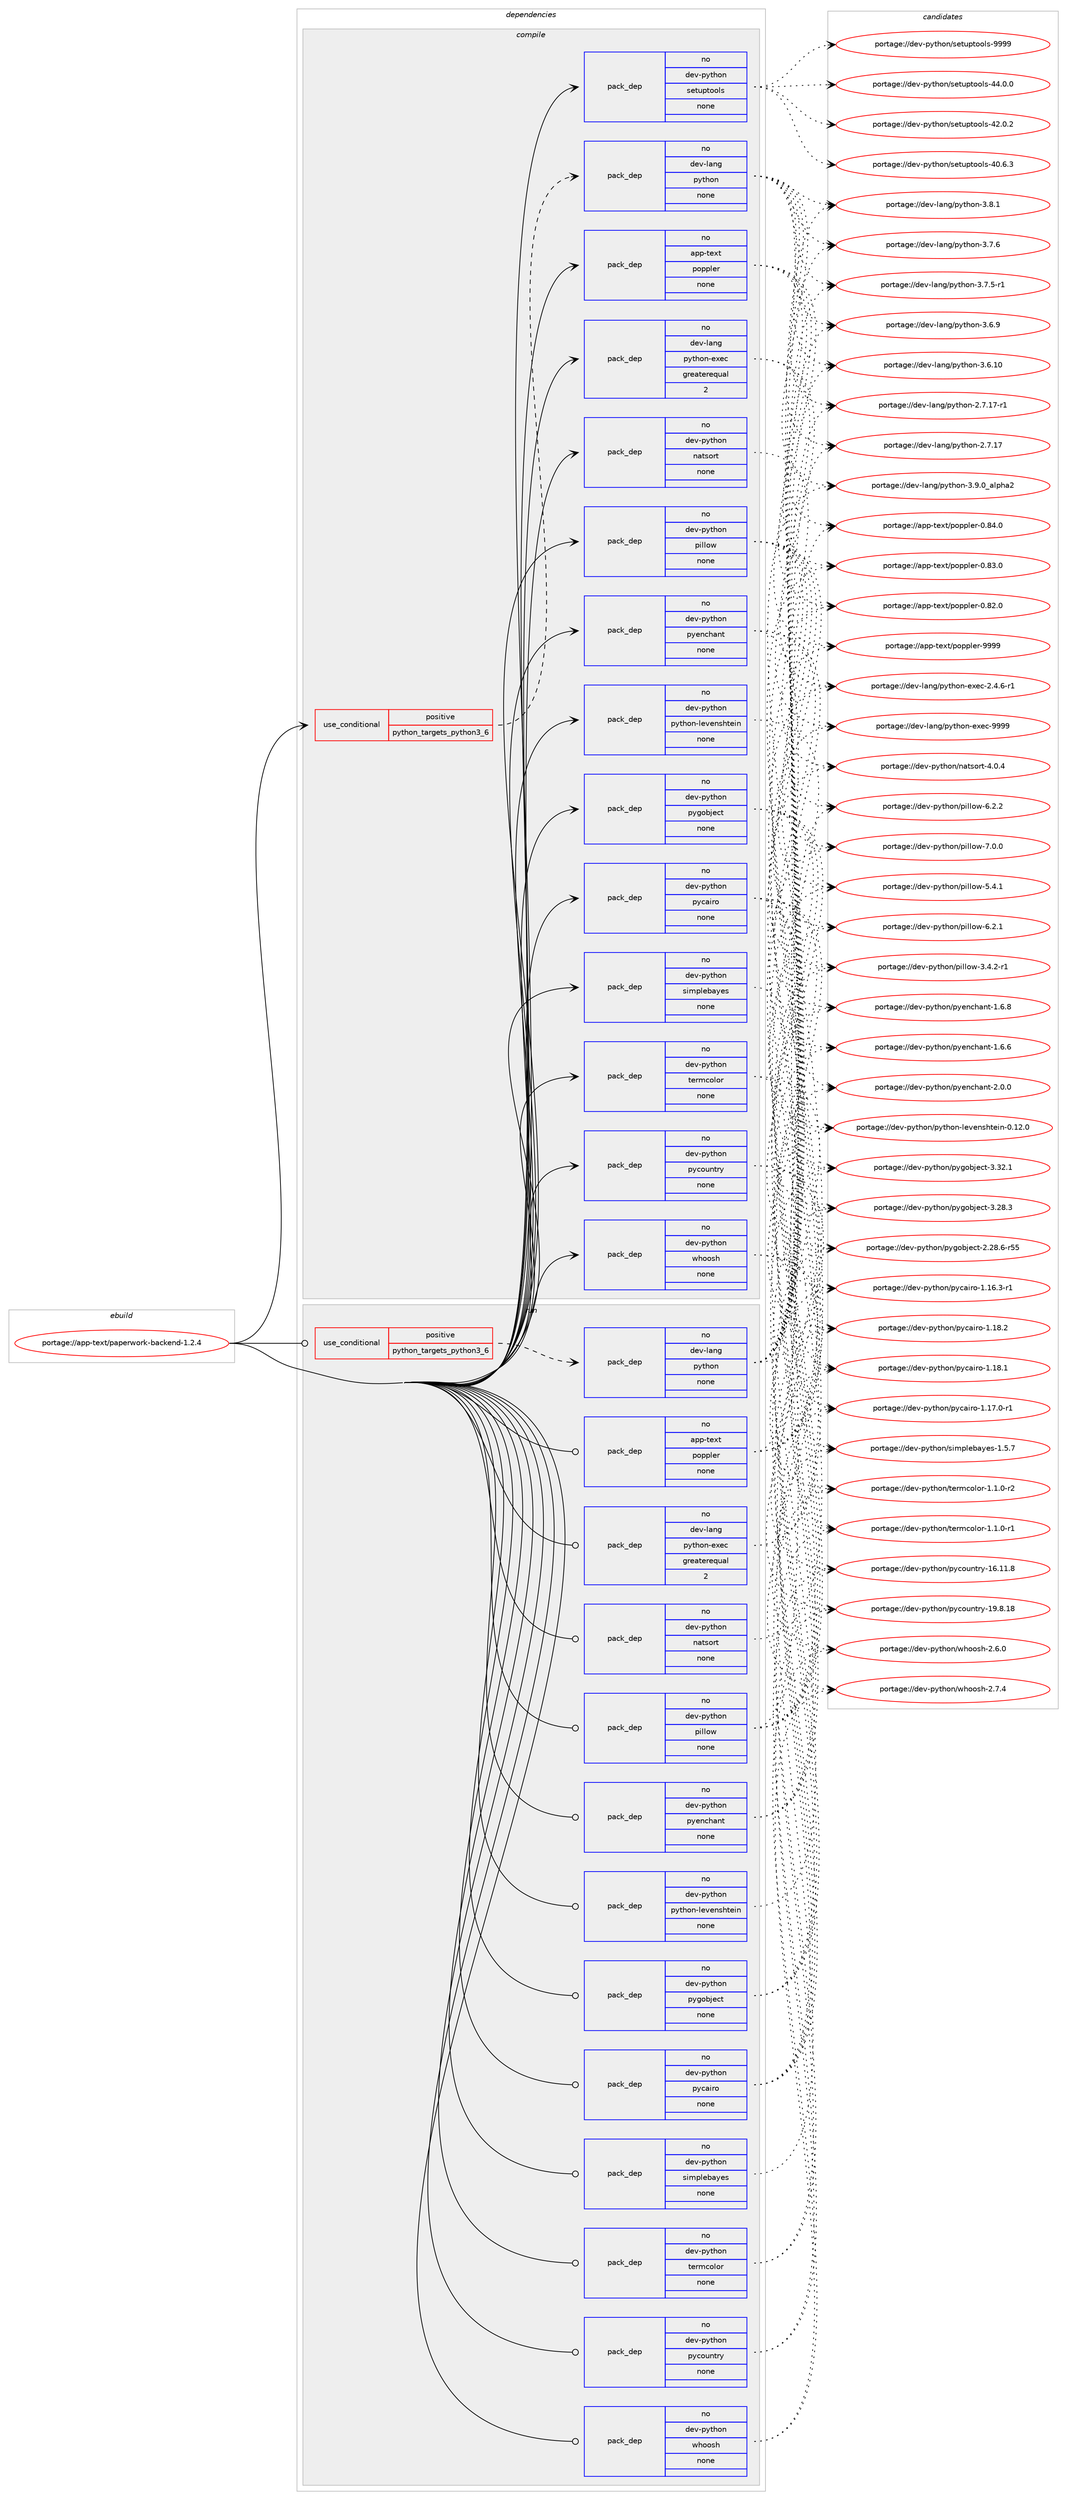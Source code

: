 digraph prolog {

# *************
# Graph options
# *************

newrank=true;
concentrate=true;
compound=true;
graph [rankdir=LR,fontname=Helvetica,fontsize=10,ranksep=1.5];#, ranksep=2.5, nodesep=0.2];
edge  [arrowhead=vee];
node  [fontname=Helvetica,fontsize=10];

# **********
# The ebuild
# **********

subgraph cluster_leftcol {
color=gray;
rank=same;
label=<<i>ebuild</i>>;
id [label="portage://app-text/paperwork-backend-1.2.4", color=red, width=4, href="../app-text/paperwork-backend-1.2.4.svg"];
}

# ****************
# The dependencies
# ****************

subgraph cluster_midcol {
color=gray;
label=<<i>dependencies</i>>;
subgraph cluster_compile {
fillcolor="#eeeeee";
style=filled;
label=<<i>compile</i>>;
subgraph cond139952 {
dependency594269 [label=<<TABLE BORDER="0" CELLBORDER="1" CELLSPACING="0" CELLPADDING="4"><TR><TD ROWSPAN="3" CELLPADDING="10">use_conditional</TD></TR><TR><TD>positive</TD></TR><TR><TD>python_targets_python3_6</TD></TR></TABLE>>, shape=none, color=red];
subgraph pack446393 {
dependency594270 [label=<<TABLE BORDER="0" CELLBORDER="1" CELLSPACING="0" CELLPADDING="4" WIDTH="220"><TR><TD ROWSPAN="6" CELLPADDING="30">pack_dep</TD></TR><TR><TD WIDTH="110">no</TD></TR><TR><TD>dev-lang</TD></TR><TR><TD>python</TD></TR><TR><TD>none</TD></TR><TR><TD></TD></TR></TABLE>>, shape=none, color=blue];
}
dependency594269:e -> dependency594270:w [weight=20,style="dashed",arrowhead="vee"];
}
id:e -> dependency594269:w [weight=20,style="solid",arrowhead="vee"];
subgraph pack446394 {
dependency594271 [label=<<TABLE BORDER="0" CELLBORDER="1" CELLSPACING="0" CELLPADDING="4" WIDTH="220"><TR><TD ROWSPAN="6" CELLPADDING="30">pack_dep</TD></TR><TR><TD WIDTH="110">no</TD></TR><TR><TD>app-text</TD></TR><TR><TD>poppler</TD></TR><TR><TD>none</TD></TR><TR><TD></TD></TR></TABLE>>, shape=none, color=blue];
}
id:e -> dependency594271:w [weight=20,style="solid",arrowhead="vee"];
subgraph pack446395 {
dependency594272 [label=<<TABLE BORDER="0" CELLBORDER="1" CELLSPACING="0" CELLPADDING="4" WIDTH="220"><TR><TD ROWSPAN="6" CELLPADDING="30">pack_dep</TD></TR><TR><TD WIDTH="110">no</TD></TR><TR><TD>dev-lang</TD></TR><TR><TD>python-exec</TD></TR><TR><TD>greaterequal</TD></TR><TR><TD>2</TD></TR></TABLE>>, shape=none, color=blue];
}
id:e -> dependency594272:w [weight=20,style="solid",arrowhead="vee"];
subgraph pack446396 {
dependency594273 [label=<<TABLE BORDER="0" CELLBORDER="1" CELLSPACING="0" CELLPADDING="4" WIDTH="220"><TR><TD ROWSPAN="6" CELLPADDING="30">pack_dep</TD></TR><TR><TD WIDTH="110">no</TD></TR><TR><TD>dev-python</TD></TR><TR><TD>natsort</TD></TR><TR><TD>none</TD></TR><TR><TD></TD></TR></TABLE>>, shape=none, color=blue];
}
id:e -> dependency594273:w [weight=20,style="solid",arrowhead="vee"];
subgraph pack446397 {
dependency594274 [label=<<TABLE BORDER="0" CELLBORDER="1" CELLSPACING="0" CELLPADDING="4" WIDTH="220"><TR><TD ROWSPAN="6" CELLPADDING="30">pack_dep</TD></TR><TR><TD WIDTH="110">no</TD></TR><TR><TD>dev-python</TD></TR><TR><TD>pillow</TD></TR><TR><TD>none</TD></TR><TR><TD></TD></TR></TABLE>>, shape=none, color=blue];
}
id:e -> dependency594274:w [weight=20,style="solid",arrowhead="vee"];
subgraph pack446398 {
dependency594275 [label=<<TABLE BORDER="0" CELLBORDER="1" CELLSPACING="0" CELLPADDING="4" WIDTH="220"><TR><TD ROWSPAN="6" CELLPADDING="30">pack_dep</TD></TR><TR><TD WIDTH="110">no</TD></TR><TR><TD>dev-python</TD></TR><TR><TD>pycairo</TD></TR><TR><TD>none</TD></TR><TR><TD></TD></TR></TABLE>>, shape=none, color=blue];
}
id:e -> dependency594275:w [weight=20,style="solid",arrowhead="vee"];
subgraph pack446399 {
dependency594276 [label=<<TABLE BORDER="0" CELLBORDER="1" CELLSPACING="0" CELLPADDING="4" WIDTH="220"><TR><TD ROWSPAN="6" CELLPADDING="30">pack_dep</TD></TR><TR><TD WIDTH="110">no</TD></TR><TR><TD>dev-python</TD></TR><TR><TD>pycountry</TD></TR><TR><TD>none</TD></TR><TR><TD></TD></TR></TABLE>>, shape=none, color=blue];
}
id:e -> dependency594276:w [weight=20,style="solid",arrowhead="vee"];
subgraph pack446400 {
dependency594277 [label=<<TABLE BORDER="0" CELLBORDER="1" CELLSPACING="0" CELLPADDING="4" WIDTH="220"><TR><TD ROWSPAN="6" CELLPADDING="30">pack_dep</TD></TR><TR><TD WIDTH="110">no</TD></TR><TR><TD>dev-python</TD></TR><TR><TD>pyenchant</TD></TR><TR><TD>none</TD></TR><TR><TD></TD></TR></TABLE>>, shape=none, color=blue];
}
id:e -> dependency594277:w [weight=20,style="solid",arrowhead="vee"];
subgraph pack446401 {
dependency594278 [label=<<TABLE BORDER="0" CELLBORDER="1" CELLSPACING="0" CELLPADDING="4" WIDTH="220"><TR><TD ROWSPAN="6" CELLPADDING="30">pack_dep</TD></TR><TR><TD WIDTH="110">no</TD></TR><TR><TD>dev-python</TD></TR><TR><TD>pygobject</TD></TR><TR><TD>none</TD></TR><TR><TD></TD></TR></TABLE>>, shape=none, color=blue];
}
id:e -> dependency594278:w [weight=20,style="solid",arrowhead="vee"];
subgraph pack446402 {
dependency594279 [label=<<TABLE BORDER="0" CELLBORDER="1" CELLSPACING="0" CELLPADDING="4" WIDTH="220"><TR><TD ROWSPAN="6" CELLPADDING="30">pack_dep</TD></TR><TR><TD WIDTH="110">no</TD></TR><TR><TD>dev-python</TD></TR><TR><TD>python-levenshtein</TD></TR><TR><TD>none</TD></TR><TR><TD></TD></TR></TABLE>>, shape=none, color=blue];
}
id:e -> dependency594279:w [weight=20,style="solid",arrowhead="vee"];
subgraph pack446403 {
dependency594280 [label=<<TABLE BORDER="0" CELLBORDER="1" CELLSPACING="0" CELLPADDING="4" WIDTH="220"><TR><TD ROWSPAN="6" CELLPADDING="30">pack_dep</TD></TR><TR><TD WIDTH="110">no</TD></TR><TR><TD>dev-python</TD></TR><TR><TD>setuptools</TD></TR><TR><TD>none</TD></TR><TR><TD></TD></TR></TABLE>>, shape=none, color=blue];
}
id:e -> dependency594280:w [weight=20,style="solid",arrowhead="vee"];
subgraph pack446404 {
dependency594281 [label=<<TABLE BORDER="0" CELLBORDER="1" CELLSPACING="0" CELLPADDING="4" WIDTH="220"><TR><TD ROWSPAN="6" CELLPADDING="30">pack_dep</TD></TR><TR><TD WIDTH="110">no</TD></TR><TR><TD>dev-python</TD></TR><TR><TD>simplebayes</TD></TR><TR><TD>none</TD></TR><TR><TD></TD></TR></TABLE>>, shape=none, color=blue];
}
id:e -> dependency594281:w [weight=20,style="solid",arrowhead="vee"];
subgraph pack446405 {
dependency594282 [label=<<TABLE BORDER="0" CELLBORDER="1" CELLSPACING="0" CELLPADDING="4" WIDTH="220"><TR><TD ROWSPAN="6" CELLPADDING="30">pack_dep</TD></TR><TR><TD WIDTH="110">no</TD></TR><TR><TD>dev-python</TD></TR><TR><TD>termcolor</TD></TR><TR><TD>none</TD></TR><TR><TD></TD></TR></TABLE>>, shape=none, color=blue];
}
id:e -> dependency594282:w [weight=20,style="solid",arrowhead="vee"];
subgraph pack446406 {
dependency594283 [label=<<TABLE BORDER="0" CELLBORDER="1" CELLSPACING="0" CELLPADDING="4" WIDTH="220"><TR><TD ROWSPAN="6" CELLPADDING="30">pack_dep</TD></TR><TR><TD WIDTH="110">no</TD></TR><TR><TD>dev-python</TD></TR><TR><TD>whoosh</TD></TR><TR><TD>none</TD></TR><TR><TD></TD></TR></TABLE>>, shape=none, color=blue];
}
id:e -> dependency594283:w [weight=20,style="solid",arrowhead="vee"];
}
subgraph cluster_compileandrun {
fillcolor="#eeeeee";
style=filled;
label=<<i>compile and run</i>>;
}
subgraph cluster_run {
fillcolor="#eeeeee";
style=filled;
label=<<i>run</i>>;
subgraph cond139953 {
dependency594284 [label=<<TABLE BORDER="0" CELLBORDER="1" CELLSPACING="0" CELLPADDING="4"><TR><TD ROWSPAN="3" CELLPADDING="10">use_conditional</TD></TR><TR><TD>positive</TD></TR><TR><TD>python_targets_python3_6</TD></TR></TABLE>>, shape=none, color=red];
subgraph pack446407 {
dependency594285 [label=<<TABLE BORDER="0" CELLBORDER="1" CELLSPACING="0" CELLPADDING="4" WIDTH="220"><TR><TD ROWSPAN="6" CELLPADDING="30">pack_dep</TD></TR><TR><TD WIDTH="110">no</TD></TR><TR><TD>dev-lang</TD></TR><TR><TD>python</TD></TR><TR><TD>none</TD></TR><TR><TD></TD></TR></TABLE>>, shape=none, color=blue];
}
dependency594284:e -> dependency594285:w [weight=20,style="dashed",arrowhead="vee"];
}
id:e -> dependency594284:w [weight=20,style="solid",arrowhead="odot"];
subgraph pack446408 {
dependency594286 [label=<<TABLE BORDER="0" CELLBORDER="1" CELLSPACING="0" CELLPADDING="4" WIDTH="220"><TR><TD ROWSPAN="6" CELLPADDING="30">pack_dep</TD></TR><TR><TD WIDTH="110">no</TD></TR><TR><TD>app-text</TD></TR><TR><TD>poppler</TD></TR><TR><TD>none</TD></TR><TR><TD></TD></TR></TABLE>>, shape=none, color=blue];
}
id:e -> dependency594286:w [weight=20,style="solid",arrowhead="odot"];
subgraph pack446409 {
dependency594287 [label=<<TABLE BORDER="0" CELLBORDER="1" CELLSPACING="0" CELLPADDING="4" WIDTH="220"><TR><TD ROWSPAN="6" CELLPADDING="30">pack_dep</TD></TR><TR><TD WIDTH="110">no</TD></TR><TR><TD>dev-lang</TD></TR><TR><TD>python-exec</TD></TR><TR><TD>greaterequal</TD></TR><TR><TD>2</TD></TR></TABLE>>, shape=none, color=blue];
}
id:e -> dependency594287:w [weight=20,style="solid",arrowhead="odot"];
subgraph pack446410 {
dependency594288 [label=<<TABLE BORDER="0" CELLBORDER="1" CELLSPACING="0" CELLPADDING="4" WIDTH="220"><TR><TD ROWSPAN="6" CELLPADDING="30">pack_dep</TD></TR><TR><TD WIDTH="110">no</TD></TR><TR><TD>dev-python</TD></TR><TR><TD>natsort</TD></TR><TR><TD>none</TD></TR><TR><TD></TD></TR></TABLE>>, shape=none, color=blue];
}
id:e -> dependency594288:w [weight=20,style="solid",arrowhead="odot"];
subgraph pack446411 {
dependency594289 [label=<<TABLE BORDER="0" CELLBORDER="1" CELLSPACING="0" CELLPADDING="4" WIDTH="220"><TR><TD ROWSPAN="6" CELLPADDING="30">pack_dep</TD></TR><TR><TD WIDTH="110">no</TD></TR><TR><TD>dev-python</TD></TR><TR><TD>pillow</TD></TR><TR><TD>none</TD></TR><TR><TD></TD></TR></TABLE>>, shape=none, color=blue];
}
id:e -> dependency594289:w [weight=20,style="solid",arrowhead="odot"];
subgraph pack446412 {
dependency594290 [label=<<TABLE BORDER="0" CELLBORDER="1" CELLSPACING="0" CELLPADDING="4" WIDTH="220"><TR><TD ROWSPAN="6" CELLPADDING="30">pack_dep</TD></TR><TR><TD WIDTH="110">no</TD></TR><TR><TD>dev-python</TD></TR><TR><TD>pycairo</TD></TR><TR><TD>none</TD></TR><TR><TD></TD></TR></TABLE>>, shape=none, color=blue];
}
id:e -> dependency594290:w [weight=20,style="solid",arrowhead="odot"];
subgraph pack446413 {
dependency594291 [label=<<TABLE BORDER="0" CELLBORDER="1" CELLSPACING="0" CELLPADDING="4" WIDTH="220"><TR><TD ROWSPAN="6" CELLPADDING="30">pack_dep</TD></TR><TR><TD WIDTH="110">no</TD></TR><TR><TD>dev-python</TD></TR><TR><TD>pycountry</TD></TR><TR><TD>none</TD></TR><TR><TD></TD></TR></TABLE>>, shape=none, color=blue];
}
id:e -> dependency594291:w [weight=20,style="solid",arrowhead="odot"];
subgraph pack446414 {
dependency594292 [label=<<TABLE BORDER="0" CELLBORDER="1" CELLSPACING="0" CELLPADDING="4" WIDTH="220"><TR><TD ROWSPAN="6" CELLPADDING="30">pack_dep</TD></TR><TR><TD WIDTH="110">no</TD></TR><TR><TD>dev-python</TD></TR><TR><TD>pyenchant</TD></TR><TR><TD>none</TD></TR><TR><TD></TD></TR></TABLE>>, shape=none, color=blue];
}
id:e -> dependency594292:w [weight=20,style="solid",arrowhead="odot"];
subgraph pack446415 {
dependency594293 [label=<<TABLE BORDER="0" CELLBORDER="1" CELLSPACING="0" CELLPADDING="4" WIDTH="220"><TR><TD ROWSPAN="6" CELLPADDING="30">pack_dep</TD></TR><TR><TD WIDTH="110">no</TD></TR><TR><TD>dev-python</TD></TR><TR><TD>pygobject</TD></TR><TR><TD>none</TD></TR><TR><TD></TD></TR></TABLE>>, shape=none, color=blue];
}
id:e -> dependency594293:w [weight=20,style="solid",arrowhead="odot"];
subgraph pack446416 {
dependency594294 [label=<<TABLE BORDER="0" CELLBORDER="1" CELLSPACING="0" CELLPADDING="4" WIDTH="220"><TR><TD ROWSPAN="6" CELLPADDING="30">pack_dep</TD></TR><TR><TD WIDTH="110">no</TD></TR><TR><TD>dev-python</TD></TR><TR><TD>python-levenshtein</TD></TR><TR><TD>none</TD></TR><TR><TD></TD></TR></TABLE>>, shape=none, color=blue];
}
id:e -> dependency594294:w [weight=20,style="solid",arrowhead="odot"];
subgraph pack446417 {
dependency594295 [label=<<TABLE BORDER="0" CELLBORDER="1" CELLSPACING="0" CELLPADDING="4" WIDTH="220"><TR><TD ROWSPAN="6" CELLPADDING="30">pack_dep</TD></TR><TR><TD WIDTH="110">no</TD></TR><TR><TD>dev-python</TD></TR><TR><TD>simplebayes</TD></TR><TR><TD>none</TD></TR><TR><TD></TD></TR></TABLE>>, shape=none, color=blue];
}
id:e -> dependency594295:w [weight=20,style="solid",arrowhead="odot"];
subgraph pack446418 {
dependency594296 [label=<<TABLE BORDER="0" CELLBORDER="1" CELLSPACING="0" CELLPADDING="4" WIDTH="220"><TR><TD ROWSPAN="6" CELLPADDING="30">pack_dep</TD></TR><TR><TD WIDTH="110">no</TD></TR><TR><TD>dev-python</TD></TR><TR><TD>termcolor</TD></TR><TR><TD>none</TD></TR><TR><TD></TD></TR></TABLE>>, shape=none, color=blue];
}
id:e -> dependency594296:w [weight=20,style="solid",arrowhead="odot"];
subgraph pack446419 {
dependency594297 [label=<<TABLE BORDER="0" CELLBORDER="1" CELLSPACING="0" CELLPADDING="4" WIDTH="220"><TR><TD ROWSPAN="6" CELLPADDING="30">pack_dep</TD></TR><TR><TD WIDTH="110">no</TD></TR><TR><TD>dev-python</TD></TR><TR><TD>whoosh</TD></TR><TR><TD>none</TD></TR><TR><TD></TD></TR></TABLE>>, shape=none, color=blue];
}
id:e -> dependency594297:w [weight=20,style="solid",arrowhead="odot"];
}
}

# **************
# The candidates
# **************

subgraph cluster_choices {
rank=same;
color=gray;
label=<<i>candidates</i>>;

subgraph choice446393 {
color=black;
nodesep=1;
choice10010111845108971101034711212111610411111045514657464895971081121049750 [label="portage://dev-lang/python-3.9.0_alpha2", color=red, width=4,href="../dev-lang/python-3.9.0_alpha2.svg"];
choice100101118451089711010347112121116104111110455146564649 [label="portage://dev-lang/python-3.8.1", color=red, width=4,href="../dev-lang/python-3.8.1.svg"];
choice100101118451089711010347112121116104111110455146554654 [label="portage://dev-lang/python-3.7.6", color=red, width=4,href="../dev-lang/python-3.7.6.svg"];
choice1001011184510897110103471121211161041111104551465546534511449 [label="portage://dev-lang/python-3.7.5-r1", color=red, width=4,href="../dev-lang/python-3.7.5-r1.svg"];
choice100101118451089711010347112121116104111110455146544657 [label="portage://dev-lang/python-3.6.9", color=red, width=4,href="../dev-lang/python-3.6.9.svg"];
choice10010111845108971101034711212111610411111045514654464948 [label="portage://dev-lang/python-3.6.10", color=red, width=4,href="../dev-lang/python-3.6.10.svg"];
choice100101118451089711010347112121116104111110455046554649554511449 [label="portage://dev-lang/python-2.7.17-r1", color=red, width=4,href="../dev-lang/python-2.7.17-r1.svg"];
choice10010111845108971101034711212111610411111045504655464955 [label="portage://dev-lang/python-2.7.17", color=red, width=4,href="../dev-lang/python-2.7.17.svg"];
dependency594270:e -> choice10010111845108971101034711212111610411111045514657464895971081121049750:w [style=dotted,weight="100"];
dependency594270:e -> choice100101118451089711010347112121116104111110455146564649:w [style=dotted,weight="100"];
dependency594270:e -> choice100101118451089711010347112121116104111110455146554654:w [style=dotted,weight="100"];
dependency594270:e -> choice1001011184510897110103471121211161041111104551465546534511449:w [style=dotted,weight="100"];
dependency594270:e -> choice100101118451089711010347112121116104111110455146544657:w [style=dotted,weight="100"];
dependency594270:e -> choice10010111845108971101034711212111610411111045514654464948:w [style=dotted,weight="100"];
dependency594270:e -> choice100101118451089711010347112121116104111110455046554649554511449:w [style=dotted,weight="100"];
dependency594270:e -> choice10010111845108971101034711212111610411111045504655464955:w [style=dotted,weight="100"];
}
subgraph choice446394 {
color=black;
nodesep=1;
choice9711211245116101120116471121111121121081011144557575757 [label="portage://app-text/poppler-9999", color=red, width=4,href="../app-text/poppler-9999.svg"];
choice97112112451161011201164711211111211210810111445484656524648 [label="portage://app-text/poppler-0.84.0", color=red, width=4,href="../app-text/poppler-0.84.0.svg"];
choice97112112451161011201164711211111211210810111445484656514648 [label="portage://app-text/poppler-0.83.0", color=red, width=4,href="../app-text/poppler-0.83.0.svg"];
choice97112112451161011201164711211111211210810111445484656504648 [label="portage://app-text/poppler-0.82.0", color=red, width=4,href="../app-text/poppler-0.82.0.svg"];
dependency594271:e -> choice9711211245116101120116471121111121121081011144557575757:w [style=dotted,weight="100"];
dependency594271:e -> choice97112112451161011201164711211111211210810111445484656524648:w [style=dotted,weight="100"];
dependency594271:e -> choice97112112451161011201164711211111211210810111445484656514648:w [style=dotted,weight="100"];
dependency594271:e -> choice97112112451161011201164711211111211210810111445484656504648:w [style=dotted,weight="100"];
}
subgraph choice446395 {
color=black;
nodesep=1;
choice10010111845108971101034711212111610411111045101120101994557575757 [label="portage://dev-lang/python-exec-9999", color=red, width=4,href="../dev-lang/python-exec-9999.svg"];
choice10010111845108971101034711212111610411111045101120101994550465246544511449 [label="portage://dev-lang/python-exec-2.4.6-r1", color=red, width=4,href="../dev-lang/python-exec-2.4.6-r1.svg"];
dependency594272:e -> choice10010111845108971101034711212111610411111045101120101994557575757:w [style=dotted,weight="100"];
dependency594272:e -> choice10010111845108971101034711212111610411111045101120101994550465246544511449:w [style=dotted,weight="100"];
}
subgraph choice446396 {
color=black;
nodesep=1;
choice100101118451121211161041111104711097116115111114116455246484652 [label="portage://dev-python/natsort-4.0.4", color=red, width=4,href="../dev-python/natsort-4.0.4.svg"];
dependency594273:e -> choice100101118451121211161041111104711097116115111114116455246484652:w [style=dotted,weight="100"];
}
subgraph choice446397 {
color=black;
nodesep=1;
choice1001011184511212111610411111047112105108108111119455546484648 [label="portage://dev-python/pillow-7.0.0", color=red, width=4,href="../dev-python/pillow-7.0.0.svg"];
choice1001011184511212111610411111047112105108108111119455446504650 [label="portage://dev-python/pillow-6.2.2", color=red, width=4,href="../dev-python/pillow-6.2.2.svg"];
choice1001011184511212111610411111047112105108108111119455446504649 [label="portage://dev-python/pillow-6.2.1", color=red, width=4,href="../dev-python/pillow-6.2.1.svg"];
choice1001011184511212111610411111047112105108108111119455346524649 [label="portage://dev-python/pillow-5.4.1", color=red, width=4,href="../dev-python/pillow-5.4.1.svg"];
choice10010111845112121116104111110471121051081081111194551465246504511449 [label="portage://dev-python/pillow-3.4.2-r1", color=red, width=4,href="../dev-python/pillow-3.4.2-r1.svg"];
dependency594274:e -> choice1001011184511212111610411111047112105108108111119455546484648:w [style=dotted,weight="100"];
dependency594274:e -> choice1001011184511212111610411111047112105108108111119455446504650:w [style=dotted,weight="100"];
dependency594274:e -> choice1001011184511212111610411111047112105108108111119455446504649:w [style=dotted,weight="100"];
dependency594274:e -> choice1001011184511212111610411111047112105108108111119455346524649:w [style=dotted,weight="100"];
dependency594274:e -> choice10010111845112121116104111110471121051081081111194551465246504511449:w [style=dotted,weight="100"];
}
subgraph choice446398 {
color=black;
nodesep=1;
choice1001011184511212111610411111047112121999710511411145494649564650 [label="portage://dev-python/pycairo-1.18.2", color=red, width=4,href="../dev-python/pycairo-1.18.2.svg"];
choice1001011184511212111610411111047112121999710511411145494649564649 [label="portage://dev-python/pycairo-1.18.1", color=red, width=4,href="../dev-python/pycairo-1.18.1.svg"];
choice10010111845112121116104111110471121219997105114111454946495546484511449 [label="portage://dev-python/pycairo-1.17.0-r1", color=red, width=4,href="../dev-python/pycairo-1.17.0-r1.svg"];
choice10010111845112121116104111110471121219997105114111454946495446514511449 [label="portage://dev-python/pycairo-1.16.3-r1", color=red, width=4,href="../dev-python/pycairo-1.16.3-r1.svg"];
dependency594275:e -> choice1001011184511212111610411111047112121999710511411145494649564650:w [style=dotted,weight="100"];
dependency594275:e -> choice1001011184511212111610411111047112121999710511411145494649564649:w [style=dotted,weight="100"];
dependency594275:e -> choice10010111845112121116104111110471121219997105114111454946495546484511449:w [style=dotted,weight="100"];
dependency594275:e -> choice10010111845112121116104111110471121219997105114111454946495446514511449:w [style=dotted,weight="100"];
}
subgraph choice446399 {
color=black;
nodesep=1;
choice1001011184511212111610411111047112121991111171101161141214549574656464956 [label="portage://dev-python/pycountry-19.8.18", color=red, width=4,href="../dev-python/pycountry-19.8.18.svg"];
choice1001011184511212111610411111047112121991111171101161141214549544649494656 [label="portage://dev-python/pycountry-16.11.8", color=red, width=4,href="../dev-python/pycountry-16.11.8.svg"];
dependency594276:e -> choice1001011184511212111610411111047112121991111171101161141214549574656464956:w [style=dotted,weight="100"];
dependency594276:e -> choice1001011184511212111610411111047112121991111171101161141214549544649494656:w [style=dotted,weight="100"];
}
subgraph choice446400 {
color=black;
nodesep=1;
choice10010111845112121116104111110471121211011109910497110116455046484648 [label="portage://dev-python/pyenchant-2.0.0", color=red, width=4,href="../dev-python/pyenchant-2.0.0.svg"];
choice10010111845112121116104111110471121211011109910497110116454946544656 [label="portage://dev-python/pyenchant-1.6.8", color=red, width=4,href="../dev-python/pyenchant-1.6.8.svg"];
choice10010111845112121116104111110471121211011109910497110116454946544654 [label="portage://dev-python/pyenchant-1.6.6", color=red, width=4,href="../dev-python/pyenchant-1.6.6.svg"];
dependency594277:e -> choice10010111845112121116104111110471121211011109910497110116455046484648:w [style=dotted,weight="100"];
dependency594277:e -> choice10010111845112121116104111110471121211011109910497110116454946544656:w [style=dotted,weight="100"];
dependency594277:e -> choice10010111845112121116104111110471121211011109910497110116454946544654:w [style=dotted,weight="100"];
}
subgraph choice446401 {
color=black;
nodesep=1;
choice1001011184511212111610411111047112121103111981061019911645514651504649 [label="portage://dev-python/pygobject-3.32.1", color=red, width=4,href="../dev-python/pygobject-3.32.1.svg"];
choice1001011184511212111610411111047112121103111981061019911645514650564651 [label="portage://dev-python/pygobject-3.28.3", color=red, width=4,href="../dev-python/pygobject-3.28.3.svg"];
choice1001011184511212111610411111047112121103111981061019911645504650564654451145353 [label="portage://dev-python/pygobject-2.28.6-r55", color=red, width=4,href="../dev-python/pygobject-2.28.6-r55.svg"];
dependency594278:e -> choice1001011184511212111610411111047112121103111981061019911645514651504649:w [style=dotted,weight="100"];
dependency594278:e -> choice1001011184511212111610411111047112121103111981061019911645514650564651:w [style=dotted,weight="100"];
dependency594278:e -> choice1001011184511212111610411111047112121103111981061019911645504650564654451145353:w [style=dotted,weight="100"];
}
subgraph choice446402 {
color=black;
nodesep=1;
choice10010111845112121116104111110471121211161041111104510810111810111011510411610110511045484649504648 [label="portage://dev-python/python-levenshtein-0.12.0", color=red, width=4,href="../dev-python/python-levenshtein-0.12.0.svg"];
dependency594279:e -> choice10010111845112121116104111110471121211161041111104510810111810111011510411610110511045484649504648:w [style=dotted,weight="100"];
}
subgraph choice446403 {
color=black;
nodesep=1;
choice10010111845112121116104111110471151011161171121161111111081154557575757 [label="portage://dev-python/setuptools-9999", color=red, width=4,href="../dev-python/setuptools-9999.svg"];
choice100101118451121211161041111104711510111611711211611111110811545525246484648 [label="portage://dev-python/setuptools-44.0.0", color=red, width=4,href="../dev-python/setuptools-44.0.0.svg"];
choice100101118451121211161041111104711510111611711211611111110811545525046484650 [label="portage://dev-python/setuptools-42.0.2", color=red, width=4,href="../dev-python/setuptools-42.0.2.svg"];
choice100101118451121211161041111104711510111611711211611111110811545524846544651 [label="portage://dev-python/setuptools-40.6.3", color=red, width=4,href="../dev-python/setuptools-40.6.3.svg"];
dependency594280:e -> choice10010111845112121116104111110471151011161171121161111111081154557575757:w [style=dotted,weight="100"];
dependency594280:e -> choice100101118451121211161041111104711510111611711211611111110811545525246484648:w [style=dotted,weight="100"];
dependency594280:e -> choice100101118451121211161041111104711510111611711211611111110811545525046484650:w [style=dotted,weight="100"];
dependency594280:e -> choice100101118451121211161041111104711510111611711211611111110811545524846544651:w [style=dotted,weight="100"];
}
subgraph choice446404 {
color=black;
nodesep=1;
choice10010111845112121116104111110471151051091121081019897121101115454946534655 [label="portage://dev-python/simplebayes-1.5.7", color=red, width=4,href="../dev-python/simplebayes-1.5.7.svg"];
dependency594281:e -> choice10010111845112121116104111110471151051091121081019897121101115454946534655:w [style=dotted,weight="100"];
}
subgraph choice446405 {
color=black;
nodesep=1;
choice1001011184511212111610411111047116101114109991111081111144549464946484511450 [label="portage://dev-python/termcolor-1.1.0-r2", color=red, width=4,href="../dev-python/termcolor-1.1.0-r2.svg"];
choice1001011184511212111610411111047116101114109991111081111144549464946484511449 [label="portage://dev-python/termcolor-1.1.0-r1", color=red, width=4,href="../dev-python/termcolor-1.1.0-r1.svg"];
dependency594282:e -> choice1001011184511212111610411111047116101114109991111081111144549464946484511450:w [style=dotted,weight="100"];
dependency594282:e -> choice1001011184511212111610411111047116101114109991111081111144549464946484511449:w [style=dotted,weight="100"];
}
subgraph choice446406 {
color=black;
nodesep=1;
choice1001011184511212111610411111047119104111111115104455046554652 [label="portage://dev-python/whoosh-2.7.4", color=red, width=4,href="../dev-python/whoosh-2.7.4.svg"];
choice1001011184511212111610411111047119104111111115104455046544648 [label="portage://dev-python/whoosh-2.6.0", color=red, width=4,href="../dev-python/whoosh-2.6.0.svg"];
dependency594283:e -> choice1001011184511212111610411111047119104111111115104455046554652:w [style=dotted,weight="100"];
dependency594283:e -> choice1001011184511212111610411111047119104111111115104455046544648:w [style=dotted,weight="100"];
}
subgraph choice446407 {
color=black;
nodesep=1;
choice10010111845108971101034711212111610411111045514657464895971081121049750 [label="portage://dev-lang/python-3.9.0_alpha2", color=red, width=4,href="../dev-lang/python-3.9.0_alpha2.svg"];
choice100101118451089711010347112121116104111110455146564649 [label="portage://dev-lang/python-3.8.1", color=red, width=4,href="../dev-lang/python-3.8.1.svg"];
choice100101118451089711010347112121116104111110455146554654 [label="portage://dev-lang/python-3.7.6", color=red, width=4,href="../dev-lang/python-3.7.6.svg"];
choice1001011184510897110103471121211161041111104551465546534511449 [label="portage://dev-lang/python-3.7.5-r1", color=red, width=4,href="../dev-lang/python-3.7.5-r1.svg"];
choice100101118451089711010347112121116104111110455146544657 [label="portage://dev-lang/python-3.6.9", color=red, width=4,href="../dev-lang/python-3.6.9.svg"];
choice10010111845108971101034711212111610411111045514654464948 [label="portage://dev-lang/python-3.6.10", color=red, width=4,href="../dev-lang/python-3.6.10.svg"];
choice100101118451089711010347112121116104111110455046554649554511449 [label="portage://dev-lang/python-2.7.17-r1", color=red, width=4,href="../dev-lang/python-2.7.17-r1.svg"];
choice10010111845108971101034711212111610411111045504655464955 [label="portage://dev-lang/python-2.7.17", color=red, width=4,href="../dev-lang/python-2.7.17.svg"];
dependency594285:e -> choice10010111845108971101034711212111610411111045514657464895971081121049750:w [style=dotted,weight="100"];
dependency594285:e -> choice100101118451089711010347112121116104111110455146564649:w [style=dotted,weight="100"];
dependency594285:e -> choice100101118451089711010347112121116104111110455146554654:w [style=dotted,weight="100"];
dependency594285:e -> choice1001011184510897110103471121211161041111104551465546534511449:w [style=dotted,weight="100"];
dependency594285:e -> choice100101118451089711010347112121116104111110455146544657:w [style=dotted,weight="100"];
dependency594285:e -> choice10010111845108971101034711212111610411111045514654464948:w [style=dotted,weight="100"];
dependency594285:e -> choice100101118451089711010347112121116104111110455046554649554511449:w [style=dotted,weight="100"];
dependency594285:e -> choice10010111845108971101034711212111610411111045504655464955:w [style=dotted,weight="100"];
}
subgraph choice446408 {
color=black;
nodesep=1;
choice9711211245116101120116471121111121121081011144557575757 [label="portage://app-text/poppler-9999", color=red, width=4,href="../app-text/poppler-9999.svg"];
choice97112112451161011201164711211111211210810111445484656524648 [label="portage://app-text/poppler-0.84.0", color=red, width=4,href="../app-text/poppler-0.84.0.svg"];
choice97112112451161011201164711211111211210810111445484656514648 [label="portage://app-text/poppler-0.83.0", color=red, width=4,href="../app-text/poppler-0.83.0.svg"];
choice97112112451161011201164711211111211210810111445484656504648 [label="portage://app-text/poppler-0.82.0", color=red, width=4,href="../app-text/poppler-0.82.0.svg"];
dependency594286:e -> choice9711211245116101120116471121111121121081011144557575757:w [style=dotted,weight="100"];
dependency594286:e -> choice97112112451161011201164711211111211210810111445484656524648:w [style=dotted,weight="100"];
dependency594286:e -> choice97112112451161011201164711211111211210810111445484656514648:w [style=dotted,weight="100"];
dependency594286:e -> choice97112112451161011201164711211111211210810111445484656504648:w [style=dotted,weight="100"];
}
subgraph choice446409 {
color=black;
nodesep=1;
choice10010111845108971101034711212111610411111045101120101994557575757 [label="portage://dev-lang/python-exec-9999", color=red, width=4,href="../dev-lang/python-exec-9999.svg"];
choice10010111845108971101034711212111610411111045101120101994550465246544511449 [label="portage://dev-lang/python-exec-2.4.6-r1", color=red, width=4,href="../dev-lang/python-exec-2.4.6-r1.svg"];
dependency594287:e -> choice10010111845108971101034711212111610411111045101120101994557575757:w [style=dotted,weight="100"];
dependency594287:e -> choice10010111845108971101034711212111610411111045101120101994550465246544511449:w [style=dotted,weight="100"];
}
subgraph choice446410 {
color=black;
nodesep=1;
choice100101118451121211161041111104711097116115111114116455246484652 [label="portage://dev-python/natsort-4.0.4", color=red, width=4,href="../dev-python/natsort-4.0.4.svg"];
dependency594288:e -> choice100101118451121211161041111104711097116115111114116455246484652:w [style=dotted,weight="100"];
}
subgraph choice446411 {
color=black;
nodesep=1;
choice1001011184511212111610411111047112105108108111119455546484648 [label="portage://dev-python/pillow-7.0.0", color=red, width=4,href="../dev-python/pillow-7.0.0.svg"];
choice1001011184511212111610411111047112105108108111119455446504650 [label="portage://dev-python/pillow-6.2.2", color=red, width=4,href="../dev-python/pillow-6.2.2.svg"];
choice1001011184511212111610411111047112105108108111119455446504649 [label="portage://dev-python/pillow-6.2.1", color=red, width=4,href="../dev-python/pillow-6.2.1.svg"];
choice1001011184511212111610411111047112105108108111119455346524649 [label="portage://dev-python/pillow-5.4.1", color=red, width=4,href="../dev-python/pillow-5.4.1.svg"];
choice10010111845112121116104111110471121051081081111194551465246504511449 [label="portage://dev-python/pillow-3.4.2-r1", color=red, width=4,href="../dev-python/pillow-3.4.2-r1.svg"];
dependency594289:e -> choice1001011184511212111610411111047112105108108111119455546484648:w [style=dotted,weight="100"];
dependency594289:e -> choice1001011184511212111610411111047112105108108111119455446504650:w [style=dotted,weight="100"];
dependency594289:e -> choice1001011184511212111610411111047112105108108111119455446504649:w [style=dotted,weight="100"];
dependency594289:e -> choice1001011184511212111610411111047112105108108111119455346524649:w [style=dotted,weight="100"];
dependency594289:e -> choice10010111845112121116104111110471121051081081111194551465246504511449:w [style=dotted,weight="100"];
}
subgraph choice446412 {
color=black;
nodesep=1;
choice1001011184511212111610411111047112121999710511411145494649564650 [label="portage://dev-python/pycairo-1.18.2", color=red, width=4,href="../dev-python/pycairo-1.18.2.svg"];
choice1001011184511212111610411111047112121999710511411145494649564649 [label="portage://dev-python/pycairo-1.18.1", color=red, width=4,href="../dev-python/pycairo-1.18.1.svg"];
choice10010111845112121116104111110471121219997105114111454946495546484511449 [label="portage://dev-python/pycairo-1.17.0-r1", color=red, width=4,href="../dev-python/pycairo-1.17.0-r1.svg"];
choice10010111845112121116104111110471121219997105114111454946495446514511449 [label="portage://dev-python/pycairo-1.16.3-r1", color=red, width=4,href="../dev-python/pycairo-1.16.3-r1.svg"];
dependency594290:e -> choice1001011184511212111610411111047112121999710511411145494649564650:w [style=dotted,weight="100"];
dependency594290:e -> choice1001011184511212111610411111047112121999710511411145494649564649:w [style=dotted,weight="100"];
dependency594290:e -> choice10010111845112121116104111110471121219997105114111454946495546484511449:w [style=dotted,weight="100"];
dependency594290:e -> choice10010111845112121116104111110471121219997105114111454946495446514511449:w [style=dotted,weight="100"];
}
subgraph choice446413 {
color=black;
nodesep=1;
choice1001011184511212111610411111047112121991111171101161141214549574656464956 [label="portage://dev-python/pycountry-19.8.18", color=red, width=4,href="../dev-python/pycountry-19.8.18.svg"];
choice1001011184511212111610411111047112121991111171101161141214549544649494656 [label="portage://dev-python/pycountry-16.11.8", color=red, width=4,href="../dev-python/pycountry-16.11.8.svg"];
dependency594291:e -> choice1001011184511212111610411111047112121991111171101161141214549574656464956:w [style=dotted,weight="100"];
dependency594291:e -> choice1001011184511212111610411111047112121991111171101161141214549544649494656:w [style=dotted,weight="100"];
}
subgraph choice446414 {
color=black;
nodesep=1;
choice10010111845112121116104111110471121211011109910497110116455046484648 [label="portage://dev-python/pyenchant-2.0.0", color=red, width=4,href="../dev-python/pyenchant-2.0.0.svg"];
choice10010111845112121116104111110471121211011109910497110116454946544656 [label="portage://dev-python/pyenchant-1.6.8", color=red, width=4,href="../dev-python/pyenchant-1.6.8.svg"];
choice10010111845112121116104111110471121211011109910497110116454946544654 [label="portage://dev-python/pyenchant-1.6.6", color=red, width=4,href="../dev-python/pyenchant-1.6.6.svg"];
dependency594292:e -> choice10010111845112121116104111110471121211011109910497110116455046484648:w [style=dotted,weight="100"];
dependency594292:e -> choice10010111845112121116104111110471121211011109910497110116454946544656:w [style=dotted,weight="100"];
dependency594292:e -> choice10010111845112121116104111110471121211011109910497110116454946544654:w [style=dotted,weight="100"];
}
subgraph choice446415 {
color=black;
nodesep=1;
choice1001011184511212111610411111047112121103111981061019911645514651504649 [label="portage://dev-python/pygobject-3.32.1", color=red, width=4,href="../dev-python/pygobject-3.32.1.svg"];
choice1001011184511212111610411111047112121103111981061019911645514650564651 [label="portage://dev-python/pygobject-3.28.3", color=red, width=4,href="../dev-python/pygobject-3.28.3.svg"];
choice1001011184511212111610411111047112121103111981061019911645504650564654451145353 [label="portage://dev-python/pygobject-2.28.6-r55", color=red, width=4,href="../dev-python/pygobject-2.28.6-r55.svg"];
dependency594293:e -> choice1001011184511212111610411111047112121103111981061019911645514651504649:w [style=dotted,weight="100"];
dependency594293:e -> choice1001011184511212111610411111047112121103111981061019911645514650564651:w [style=dotted,weight="100"];
dependency594293:e -> choice1001011184511212111610411111047112121103111981061019911645504650564654451145353:w [style=dotted,weight="100"];
}
subgraph choice446416 {
color=black;
nodesep=1;
choice10010111845112121116104111110471121211161041111104510810111810111011510411610110511045484649504648 [label="portage://dev-python/python-levenshtein-0.12.0", color=red, width=4,href="../dev-python/python-levenshtein-0.12.0.svg"];
dependency594294:e -> choice10010111845112121116104111110471121211161041111104510810111810111011510411610110511045484649504648:w [style=dotted,weight="100"];
}
subgraph choice446417 {
color=black;
nodesep=1;
choice10010111845112121116104111110471151051091121081019897121101115454946534655 [label="portage://dev-python/simplebayes-1.5.7", color=red, width=4,href="../dev-python/simplebayes-1.5.7.svg"];
dependency594295:e -> choice10010111845112121116104111110471151051091121081019897121101115454946534655:w [style=dotted,weight="100"];
}
subgraph choice446418 {
color=black;
nodesep=1;
choice1001011184511212111610411111047116101114109991111081111144549464946484511450 [label="portage://dev-python/termcolor-1.1.0-r2", color=red, width=4,href="../dev-python/termcolor-1.1.0-r2.svg"];
choice1001011184511212111610411111047116101114109991111081111144549464946484511449 [label="portage://dev-python/termcolor-1.1.0-r1", color=red, width=4,href="../dev-python/termcolor-1.1.0-r1.svg"];
dependency594296:e -> choice1001011184511212111610411111047116101114109991111081111144549464946484511450:w [style=dotted,weight="100"];
dependency594296:e -> choice1001011184511212111610411111047116101114109991111081111144549464946484511449:w [style=dotted,weight="100"];
}
subgraph choice446419 {
color=black;
nodesep=1;
choice1001011184511212111610411111047119104111111115104455046554652 [label="portage://dev-python/whoosh-2.7.4", color=red, width=4,href="../dev-python/whoosh-2.7.4.svg"];
choice1001011184511212111610411111047119104111111115104455046544648 [label="portage://dev-python/whoosh-2.6.0", color=red, width=4,href="../dev-python/whoosh-2.6.0.svg"];
dependency594297:e -> choice1001011184511212111610411111047119104111111115104455046554652:w [style=dotted,weight="100"];
dependency594297:e -> choice1001011184511212111610411111047119104111111115104455046544648:w [style=dotted,weight="100"];
}
}

}
